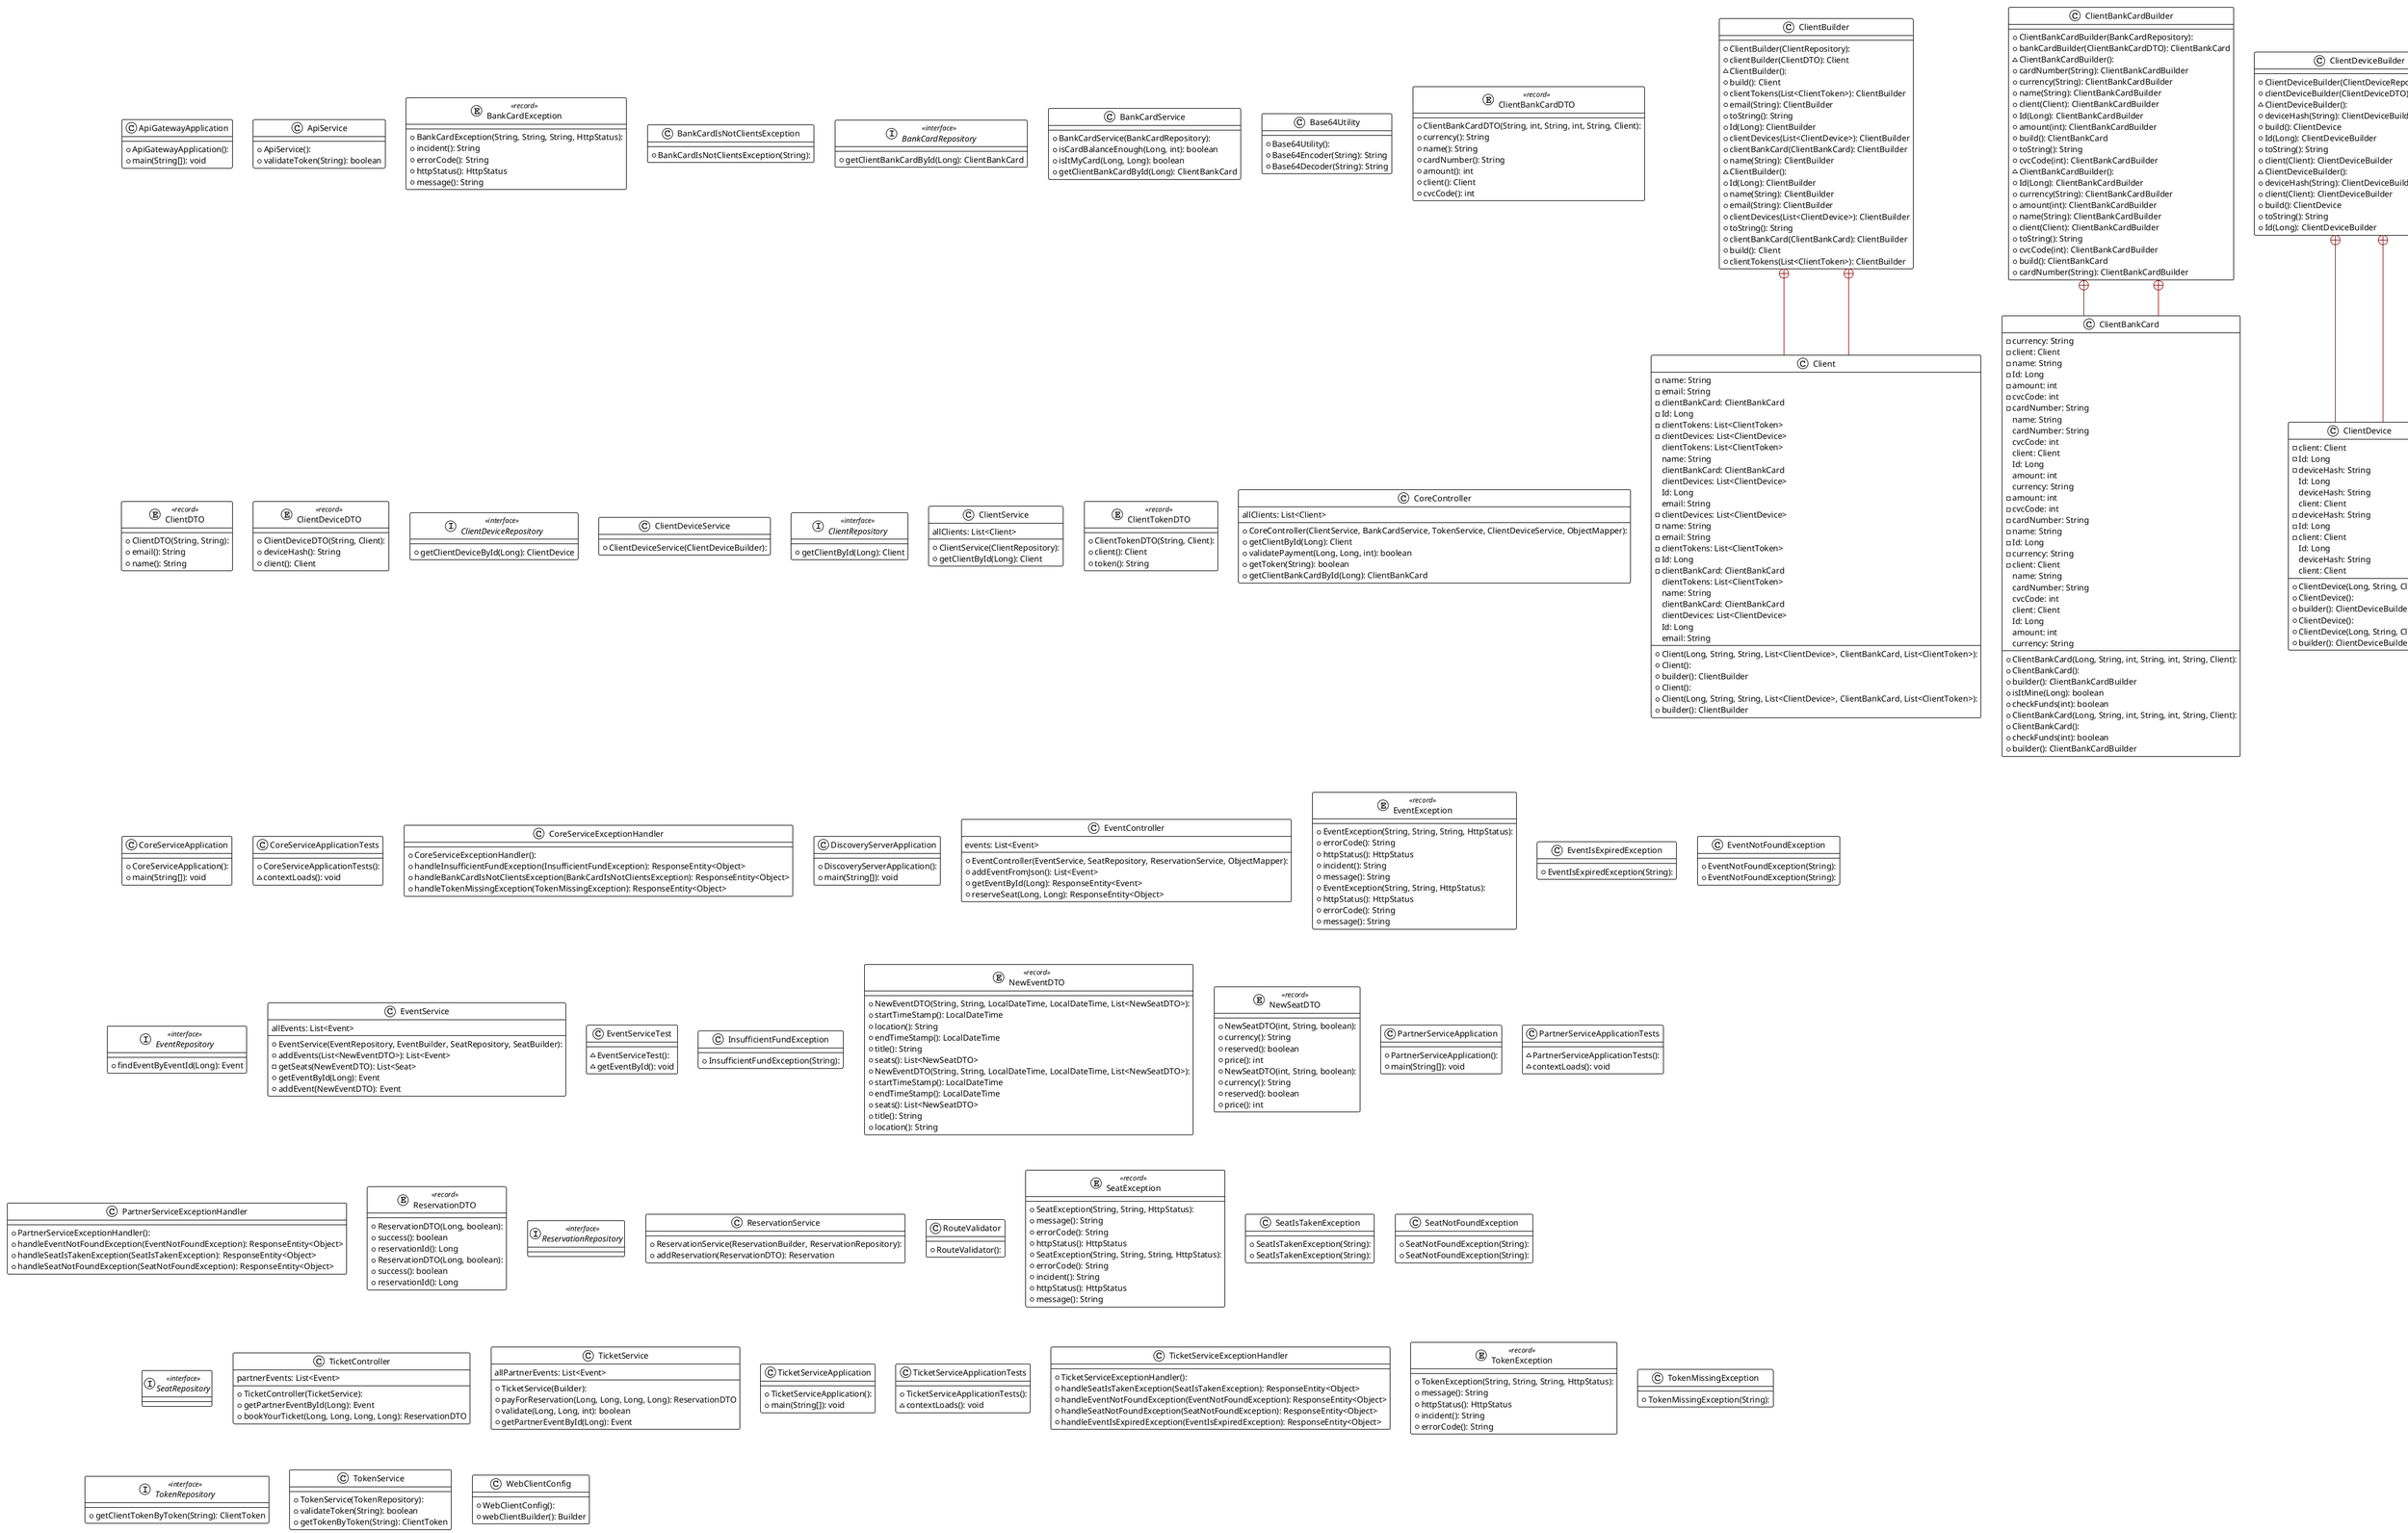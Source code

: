 @startuml

!theme plain
top to bottom direction
skinparam linetype ortho

class ApiGatewayApplication {
  + ApiGatewayApplication(): 
  + main(String[]): void
}
class ApiService {
  + ApiService(): 
  + validateToken(String): boolean
}
entity BankCardException << record >> {
  + BankCardException(String, String, String, HttpStatus): 
  + incident(): String
  + errorCode(): String
  + httpStatus(): HttpStatus
  + message(): String
}
class BankCardIsNotClientsException {
  + BankCardIsNotClientsException(String): 
}
interface BankCardRepository << interface >> {
  + getClientBankCardById(Long): ClientBankCard
}
class BankCardService {
  + BankCardService(BankCardRepository): 
  + isCardBalanceEnough(Long, int): boolean
  + isItMyCard(Long, Long): boolean
  + getClientBankCardById(Long): ClientBankCard
}
class Base64Utility {
  + Base64Utility(): 
  + Base64Encoder(String): String
  + Base64Decoder(String): String
}
class Client {
  + Client(Long, String, String, List<ClientDevice>, ClientBankCard, List<ClientToken>): 
  + Client(): 
  - name: String
  - email: String
  - clientBankCard: ClientBankCard
  - Id: Long
  - clientTokens: List<ClientToken>
  - clientDevices: List<ClientDevice>
  + builder(): ClientBuilder
   clientTokens: List<ClientToken>
   name: String
   clientBankCard: ClientBankCard
   clientDevices: List<ClientDevice>
   Id: Long
   email: String
}
class Client {
  + Client(): 
  + Client(Long, String, String, List<ClientDevice>, ClientBankCard, List<ClientToken>): 
  - clientDevices: List<ClientDevice>
  - name: String
  - email: String
  - clientTokens: List<ClientToken>
  - Id: Long
  - clientBankCard: ClientBankCard
  + builder(): ClientBuilder
   clientTokens: List<ClientToken>
   name: String
   clientBankCard: ClientBankCard
   clientDevices: List<ClientDevice>
   Id: Long
   email: String
}
class ClientBankCard {
  + ClientBankCard(Long, String, int, String, int, String, Client): 
  + ClientBankCard(): 
  - currency: String
  - client: Client
  - name: String
  - Id: Long
  - amount: int
  - cvcCode: int
  - cardNumber: String
  + builder(): ClientBankCardBuilder
  + isItMine(Long): boolean
  + checkFunds(int): boolean
   name: String
   cardNumber: String
   cvcCode: int
   client: Client
   Id: Long
   amount: int
   currency: String
}
class ClientBankCard {
  + ClientBankCard(Long, String, int, String, int, String, Client): 
  + ClientBankCard(): 
  - amount: int
  - cvcCode: int
  - cardNumber: String
  - name: String
  - Id: Long
  - currency: String
  - client: Client
  + checkFunds(int): boolean
  + builder(): ClientBankCardBuilder
   name: String
   cardNumber: String
   cvcCode: int
   client: Client
   Id: Long
   amount: int
   currency: String
}
class ClientBankCardBuilder {
  + ClientBankCardBuilder(BankCardRepository): 
  + bankCardBuilder(ClientBankCardDTO): ClientBankCard
}
class ClientBankCardBuilder {
  ~ ClientBankCardBuilder(): 
  + cardNumber(String): ClientBankCardBuilder
  + currency(String): ClientBankCardBuilder
  + name(String): ClientBankCardBuilder
  + client(Client): ClientBankCardBuilder
  + Id(Long): ClientBankCardBuilder
  + amount(int): ClientBankCardBuilder
  + build(): ClientBankCard
  + toString(): String
  + cvcCode(int): ClientBankCardBuilder
}
class ClientBankCardBuilder {
  ~ ClientBankCardBuilder(): 
  + Id(Long): ClientBankCardBuilder
  + currency(String): ClientBankCardBuilder
  + amount(int): ClientBankCardBuilder
  + name(String): ClientBankCardBuilder
  + client(Client): ClientBankCardBuilder
  + toString(): String
  + cvcCode(int): ClientBankCardBuilder
  + build(): ClientBankCard
  + cardNumber(String): ClientBankCardBuilder
}
entity ClientBankCardDTO << record >> {
  + ClientBankCardDTO(String, int, String, int, String, Client): 
  + currency(): String
  + name(): String
  + cardNumber(): String
  + amount(): int
  + client(): Client
  + cvcCode(): int
}
class ClientBuilder {
  + ClientBuilder(ClientRepository): 
  + clientBuilder(ClientDTO): Client
}
class ClientBuilder {
  ~ ClientBuilder(): 
  + build(): Client
  + clientTokens(List<ClientToken>): ClientBuilder
  + email(String): ClientBuilder
  + toString(): String
  + Id(Long): ClientBuilder
  + clientDevices(List<ClientDevice>): ClientBuilder
  + clientBankCard(ClientBankCard): ClientBuilder
  + name(String): ClientBuilder
}
class ClientBuilder {
  ~ ClientBuilder(): 
  + Id(Long): ClientBuilder
  + name(String): ClientBuilder
  + email(String): ClientBuilder
  + clientDevices(List<ClientDevice>): ClientBuilder
  + toString(): String
  + clientBankCard(ClientBankCard): ClientBuilder
  + build(): Client
  + clientTokens(List<ClientToken>): ClientBuilder
}
entity ClientDTO << record >> {
  + ClientDTO(String, String): 
  + email(): String
  + name(): String
}
class ClientDevice {
  + ClientDevice(Long, String, Client): 
  + ClientDevice(): 
  - client: Client
  - Id: Long
  - deviceHash: String
  + builder(): ClientDeviceBuilder
   Id: Long
   deviceHash: String
   client: Client
}
class ClientDevice {
  + ClientDevice(): 
  + ClientDevice(Long, String, Client): 
  - deviceHash: String
  - Id: Long
  - client: Client
  + builder(): ClientDeviceBuilder
   Id: Long
   deviceHash: String
   client: Client
}
class ClientDeviceBuilder {
  + ClientDeviceBuilder(ClientDeviceRepository): 
  + clientDeviceBuilder(ClientDeviceDTO): ClientDevice
}
class ClientDeviceBuilder {
  ~ ClientDeviceBuilder(): 
  + deviceHash(String): ClientDeviceBuilder
  + build(): ClientDevice
  + Id(Long): ClientDeviceBuilder
  + toString(): String
  + client(Client): ClientDeviceBuilder
}
class ClientDeviceBuilder {
  ~ ClientDeviceBuilder(): 
  + deviceHash(String): ClientDeviceBuilder
  + client(Client): ClientDeviceBuilder
  + build(): ClientDevice
  + toString(): String
  + Id(Long): ClientDeviceBuilder
}
entity ClientDeviceDTO << record >> {
  + ClientDeviceDTO(String, Client): 
  + deviceHash(): String
  + client(): Client
}
interface ClientDeviceRepository << interface >> {
  + getClientDeviceById(Long): ClientDevice
}
class ClientDeviceService {
  + ClientDeviceService(ClientDeviceBuilder): 
}
interface ClientRepository << interface >> {
  + getClientById(Long): Client
}
class ClientService {
  + ClientService(ClientRepository): 
  + getClientById(Long): Client
   allClients: List<Client>
}
class ClientToken {
  + ClientToken(Long, String, Client): 
  + ClientToken(): 
  - id: Long
  - client: Client
  - token: String
  + builder(): ClientTokenBuilder
   id: Long
   token: String
   client: Client
}
class ClientToken {
  + ClientToken(Long, String, Client): 
  + ClientToken(): 
  - client: Client
  - id: Long
  - token: String
  + builder(): ClientTokenBuilder
   id: Long
   token: String
   client: Client
}
class ClientTokenBuilder {
  + ClientTokenBuilder(TokenRepository): 
  + tokenBuilder(ClientTokenDTO): ClientToken
}
class ClientTokenBuilder {
  ~ ClientTokenBuilder(): 
  + id(Long): ClientTokenBuilder
  + toString(): String
  + build(): ClientToken
  + client(Client): ClientTokenBuilder
  + token(String): ClientTokenBuilder
}
class ClientTokenBuilder {
  ~ ClientTokenBuilder(): 
  + build(): ClientToken
  + id(Long): ClientTokenBuilder
  + toString(): String
  + token(String): ClientTokenBuilder
  + client(Client): ClientTokenBuilder
}
entity ClientTokenDTO << record >> {
  + ClientTokenDTO(String, Client): 
  + client(): Client
  + token(): String
}
class Config {
  + Config(): 
}
class CoreController {
  + CoreController(ClientService, BankCardService, TokenService, ClientDeviceService, ObjectMapper): 
  + getClientById(Long): Client
  + validatePayment(Long, Long, int): boolean
  + getToken(String): boolean
  + getClientBankCardById(Long): ClientBankCard
   allClients: List<Client>
}
class CoreServiceApplication {
  + CoreServiceApplication(): 
  + main(String[]): void
}
class CoreServiceApplicationTests {
  + CoreServiceApplicationTests(): 
  ~ contextLoads(): void
}
class CoreServiceExceptionHandler {
  + CoreServiceExceptionHandler(): 
  + handleInsufficientFundException(InsufficientFundException): ResponseEntity<Object>
  + handleBankCardIsNotClientsException(BankCardIsNotClientsException): ResponseEntity<Object>
  + handleTokenMissingException(TokenMissingException): ResponseEntity<Object>
}
class DiscoveryServerApplication {
  + DiscoveryServerApplication(): 
  + main(String[]): void
}
class Event {
  + Event(): 
  + Event(Long, String, String, LocalDateTime, LocalDateTime, List<Seat>): 
  - location: String
  - seats: List<Seat>
  - eventId: Long
  - startTimeStamp: LocalDateTime
  - title: String
  - endTimeStamp: LocalDateTime
  + builder(): EventBuilder
   eventId: Long
   startTimeStamp: LocalDateTime
   location: String
   title: String
   endTimeStamp: LocalDateTime
   seats: List<Seat>
}
class Event {
  + Event(): 
  + Event(Long, String, String, LocalDateTime, LocalDateTime, List<Seat>): 
  - endTimeStamp: LocalDateTime
  - eventId: Long
  - startTimeStamp: LocalDateTime
  - location: String
  - title: String
  - seats: List<Seat>
  + isItExpired(LocalDateTime): boolean
  + builder(): EventBuilder
   eventId: Long
   startTimeStamp: LocalDateTime
   location: String
   title: String
   endTimeStamp: LocalDateTime
   seats: List<Seat>
}
class EventBuilder {
  + EventBuilder(EventRepository): 
  + eventBuilder(NewEventDTO, List<Seat>): Event
}
class EventBuilder {
  ~ EventBuilder(): 
  + title(String): EventBuilder
  + location(String): EventBuilder
  + endTimeStamp(LocalDateTime): EventBuilder
  + startTimeStamp(LocalDateTime): EventBuilder
  + seats(List<Seat>): EventBuilder
  + eventId(Long): EventBuilder
  + build(): Event
  + toString(): String
}
class EventBuilder {
  ~ EventBuilder(): 
  + seats(List<Seat>): EventBuilder
  + endTimeStamp(LocalDateTime): EventBuilder
  + location(String): EventBuilder
  + eventId(Long): EventBuilder
  + build(): Event
  + startTimeStamp(LocalDateTime): EventBuilder
  + title(String): EventBuilder
  + toString(): String
}
class EventController {
  + EventController(EventService, SeatRepository, ReservationService, ObjectMapper): 
  + addEventFromJson(): List<Event>
  + getEventById(Long): ResponseEntity<Event>
  + reserveSeat(Long, Long): ResponseEntity<Object>
   events: List<Event>
}
entity EventException << record >> {
  + EventException(String, String, String, HttpStatus): 
  + errorCode(): String
  + httpStatus(): HttpStatus
  + incident(): String
  + message(): String
}
entity EventException << record >> {
  + EventException(String, String, HttpStatus): 
  + httpStatus(): HttpStatus
  + errorCode(): String
  + message(): String
}
class EventIsExpiredException {
  + EventIsExpiredException(String): 
}
class EventNotFoundException {
  + EventNotFoundException(String): 
}
class EventNotFoundException {
  + EventNotFoundException(String): 
}
interface EventRepository << interface >> {
  + findEventByEventId(Long): Event
}
class EventService {
  + EventService(EventRepository, EventBuilder, SeatRepository, SeatBuilder): 
  + addEvents(List<NewEventDTO>): List<Event>
  - getSeats(NewEventDTO): List<Seat>
  + getEventById(Long): Event
  + addEvent(NewEventDTO): Event
   allEvents: List<Event>
}
class EventServiceTest {
  ~ EventServiceTest(): 
  ~ getEventById(): void
}
class InsufficientFundException {
  + InsufficientFundException(String): 
}
entity NewEventDTO << record >> {
  + NewEventDTO(String, String, LocalDateTime, LocalDateTime, List<NewSeatDTO>): 
  + startTimeStamp(): LocalDateTime
  + location(): String
  + endTimeStamp(): LocalDateTime
  + title(): String
  + seats(): List<NewSeatDTO>
}
entity NewEventDTO << record >> {
  + NewEventDTO(String, String, LocalDateTime, LocalDateTime, List<NewSeatDTO>): 
  + startTimeStamp(): LocalDateTime
  + endTimeStamp(): LocalDateTime
  + seats(): List<NewSeatDTO>
  + title(): String
  + location(): String
}
entity NewSeatDTO << record >> {
  + NewSeatDTO(int, String, boolean): 
  + currency(): String
  + reserved(): boolean
  + price(): int
}
entity NewSeatDTO << record >> {
  + NewSeatDTO(int, String, boolean): 
  + currency(): String
  + reserved(): boolean
  + price(): int
}
class PartnerServiceApplication {
  + PartnerServiceApplication(): 
  + main(String[]): void
}
class PartnerServiceApplicationTests {
  ~ PartnerServiceApplicationTests(): 
  ~ contextLoads(): void
}
class PartnerServiceExceptionHandler {
  + PartnerServiceExceptionHandler(): 
  + handleEventNotFoundException(EventNotFoundException): ResponseEntity<Object>
  + handleSeatIsTakenException(SeatIsTakenException): ResponseEntity<Object>
  + handleSeatNotFoundException(SeatNotFoundException): ResponseEntity<Object>
}
class Reservation {
  + Reservation(): 
  + Reservation(Long, boolean): 
  - reservationId: Long
  - success: boolean
  + builder(): ReservationBuilder
   reservationId: Long
   success: boolean
}
class ReservationBuilder {
  + ReservationBuilder(ReservationRepository): 
  + reservationBuilder(ReservationDTO): Reservation
}
class ReservationBuilder {
  ~ ReservationBuilder(): 
  + build(): Reservation
  + success(boolean): ReservationBuilder
  + toString(): String
  + reservationId(Long): ReservationBuilder
}
entity ReservationDTO << record >> {
  + ReservationDTO(Long, boolean): 
  + success(): boolean
  + reservationId(): Long
}
entity ReservationDTO << record >> {
  + ReservationDTO(Long, boolean): 
  + success(): boolean
  + reservationId(): Long
}
interface ReservationRepository << interface >>
class ReservationService {
  + ReservationService(ReservationBuilder, ReservationRepository): 
  + addReservation(ReservationDTO): Reservation
}
class RouteValidator {
  + RouteValidator(): 
}
class Seat {
  + Seat(Long, int, String, boolean, List<Event>): 
  + Seat(): 
  - price: int
  - reserved: boolean
  - seatId: Long
  - currency: String
  - event: List<Event>
  + builder(): SeatBuilder
  + toString(): String
   event: List<Event>
   seatId: Long
   currency: String
   reserved: boolean
   price: int
}
class Seat {
  + Seat(Long, int, String, boolean, List<Event>): 
  + Seat(): 
  - seatId: Long
  - price: int
  - reserved: boolean
  - event: List<Event>
  - currency: String
  + builder(): SeatBuilder
  + toString(): String
   event: List<Event>
   seatId: Long
   currency: String
   reserved: boolean
   price: int
}
class SeatBuilder {
  + SeatBuilder(SeatRepository): 
  + seatBuilder(NewSeatDTO): Seat
}
class SeatBuilder {
  ~ SeatBuilder(): 
  + currency(String): SeatBuilder
  + build(): Seat
  + toString(): String
  + price(int): SeatBuilder
  + reserved(boolean): SeatBuilder
  + event(List<Event>): SeatBuilder
  + seatId(Long): SeatBuilder
}
class SeatBuilder {
  ~ SeatBuilder(): 
  + seatId(Long): SeatBuilder
  + price(int): SeatBuilder
  + build(): Seat
  + currency(String): SeatBuilder
  + toString(): String
  + reserved(boolean): SeatBuilder
  + event(List<Event>): SeatBuilder
}
entity SeatException << record >> {
  + SeatException(String, String, HttpStatus): 
  + message(): String
  + errorCode(): String
  + httpStatus(): HttpStatus
}
entity SeatException << record >> {
  + SeatException(String, String, String, HttpStatus): 
  + errorCode(): String
  + incident(): String
  + httpStatus(): HttpStatus
  + message(): String
}
class SeatIsTakenException {
  + SeatIsTakenException(String): 
}
class SeatIsTakenException {
  + SeatIsTakenException(String): 
}
class SeatNotFoundException {
  + SeatNotFoundException(String): 
}
class SeatNotFoundException {
  + SeatNotFoundException(String): 
}
interface SeatRepository << interface >>
class TicketController {
  + TicketController(TicketService): 
  + getPartnerEventById(Long): Event
  + bookYourTicket(Long, Long, Long, Long): ReservationDTO
   partnerEvents: List<Event>
}
class TicketService {
  + TicketService(Builder): 
  + payForReservation(Long, Long, Long, Long): ReservationDTO
  + validate(Long, Long, int): boolean
  + getPartnerEventById(Long): Event
   allPartnerEvents: List<Event>
}
class TicketServiceApplication {
  + TicketServiceApplication(): 
  + main(String[]): void
}
class TicketServiceApplicationTests {
  + TicketServiceApplicationTests(): 
  ~ contextLoads(): void
}
class TicketServiceExceptionHandler {
  + TicketServiceExceptionHandler(): 
  + handleSeatIsTakenException(SeatIsTakenException): ResponseEntity<Object>
  + handleEventNotFoundException(EventNotFoundException): ResponseEntity<Object>
  + handleSeatNotFoundException(SeatNotFoundException): ResponseEntity<Object>
  + handleEventIsExpiredException(EventIsExpiredException): ResponseEntity<Object>
}
class TokenAuthenticationFilter {
  + TokenAuthenticationFilter(ApiService, RouteValidator): 
  + apply(Config): GatewayFilter
}
entity TokenException << record >> {
  + TokenException(String, String, String, HttpStatus): 
  + message(): String
  + httpStatus(): HttpStatus
  + incident(): String
  + errorCode(): String
}
class TokenMissingException {
  + TokenMissingException(String): 
}
interface TokenRepository << interface >> {
  + getClientTokenByToken(String): ClientToken
}
class TokenService {
  + TokenService(TokenRepository): 
  + validateToken(String): boolean
  + getTokenByToken(String): ClientToken
}
class WebClientConfig {
  + WebClientConfig(): 
  + webClientBuilder(): Builder
}

ClientBankCardBuilder           +-[#820000,plain]-  ClientBankCard                 
ClientBankCardBuilder           +-[#820000,plain]-  ClientBankCard                 
ClientBuilder                   +-[#820000,plain]-  Client                         
ClientBuilder                   +-[#820000,plain]-  Client                         
ClientDeviceBuilder             +-[#820000,plain]-  ClientDevice                   
ClientDeviceBuilder             +-[#820000,plain]-  ClientDevice                   
ClientTokenBuilder              +-[#820000,plain]-  ClientToken                    
ClientTokenBuilder              +-[#820000,plain]-  ClientToken                    
Config                          +-[#820000,plain]-  TokenAuthenticationFilter      
EventBuilder                    +-[#820000,plain]-  Event                          
EventBuilder                    +-[#820000,plain]-  Event                          
ReservationBuilder              +-[#820000,plain]-  Reservation                    
SeatBuilder                     +-[#820000,plain]-  Seat                           
SeatBuilder                     +-[#820000,plain]-  Seat                           
@enduml
